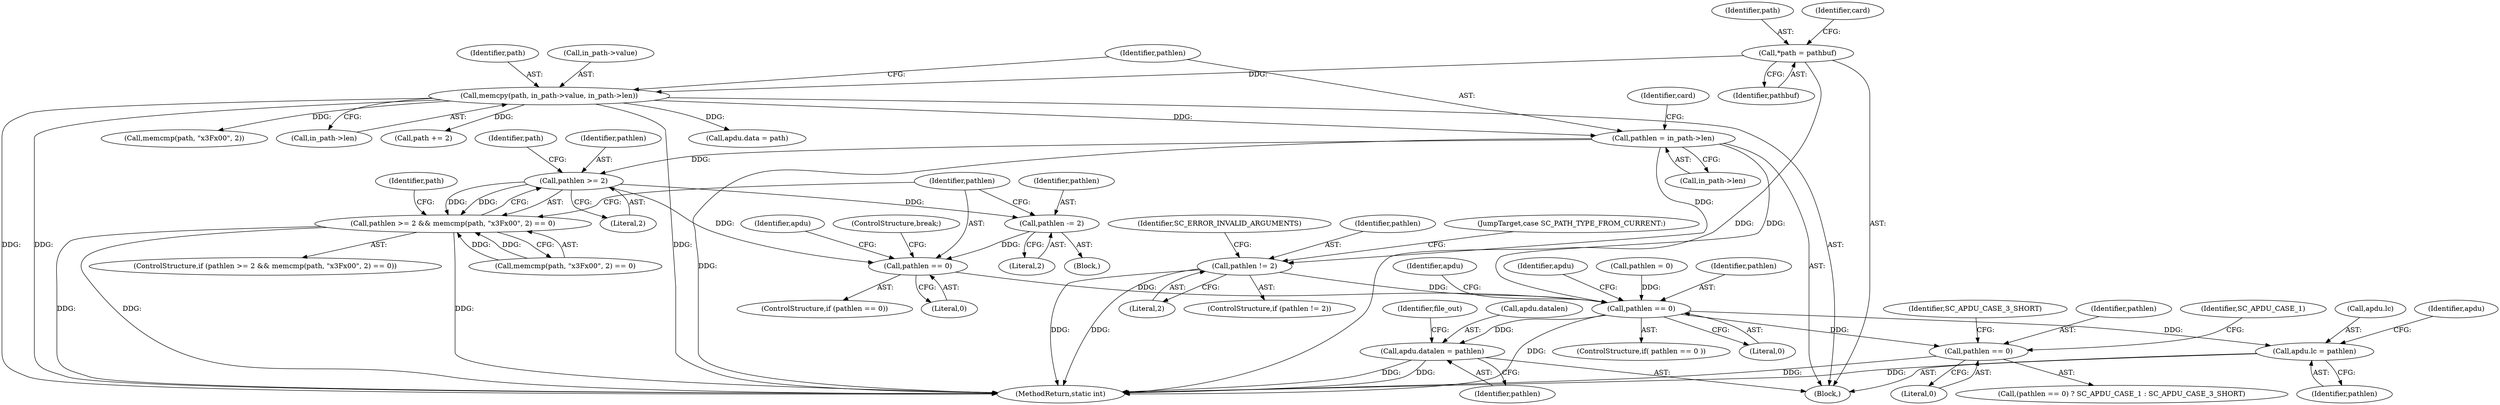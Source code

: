 digraph "0_OpenSC_360e95d45ac4123255a4c796db96337f332160ad#diff-d643a0fa169471dbf2912f4866dc49c5_3@pointer" {
"1000142" [label="(Call,pathlen = in_path->len)"];
"1000134" [label="(Call,memcpy(path, in_path->value, in_path->len))"];
"1000115" [label="(Call,*path = pathbuf)"];
"1000162" [label="(Call,pathlen != 2)"];
"1000231" [label="(Call,pathlen == 0)"];
"1000239" [label="(Call,apdu.lc = pathlen)"];
"1000249" [label="(Call,apdu.datalen = pathlen)"];
"1000297" [label="(Call,pathlen == 0)"];
"1000189" [label="(Call,pathlen >= 2)"];
"1000188" [label="(Call,pathlen >= 2 && memcmp(path, \"\x3F\x00\", 2) == 0)"];
"1000202" [label="(Call,pathlen -= 2)"];
"1000206" [label="(Call,pathlen == 0)"];
"1000116" [label="(Identifier,path)"];
"1000143" [label="(Identifier,pathlen)"];
"1000190" [label="(Identifier,pathlen)"];
"1000161" [label="(ControlStructure,if (pathlen != 2))"];
"1000124" [label="(Identifier,card)"];
"1000299" [label="(Literal,0)"];
"1000241" [label="(Identifier,apdu)"];
"1000194" [label="(Identifier,path)"];
"1000204" [label="(Literal,2)"];
"1000192" [label="(Call,memcmp(path, \"\x3F\x00\", 2) == 0)"];
"1000239" [label="(Call,apdu.lc = pathlen)"];
"1000200" [label="(Identifier,path)"];
"1000134" [label="(Call,memcpy(path, in_path->value, in_path->len))"];
"1000203" [label="(Identifier,pathlen)"];
"1000296" [label="(Call,(pathlen == 0) ? SC_APDU_CASE_1 : SC_APDU_CASE_3_SHORT)"];
"1000166" [label="(Identifier,SC_ERROR_INVALID_ARGUMENTS)"];
"1000115" [label="(Call,*path = pathbuf)"];
"1000253" [label="(Identifier,pathlen)"];
"1000164" [label="(Literal,2)"];
"1000230" [label="(ControlStructure,if( pathlen == 0 ))"];
"1000191" [label="(Literal,2)"];
"1000142" [label="(Call,pathlen = in_path->len)"];
"1000198" [label="(Block,)"];
"1000105" [label="(Block,)"];
"1000162" [label="(Call,pathlen != 2)"];
"1000256" [label="(Identifier,file_out)"];
"1000250" [label="(Call,apdu.datalen)"];
"1000240" [label="(Call,apdu.lc)"];
"1000187" [label="(ControlStructure,if (pathlen >= 2 && memcmp(path, \"\x3F\x00\", 2) == 0))"];
"1000211" [label="(Identifier,apdu)"];
"1000214" [label="(ControlStructure,break;)"];
"1000144" [label="(Call,in_path->len)"];
"1000205" [label="(ControlStructure,if (pathlen == 0))"];
"1000236" [label="(Identifier,apdu)"];
"1000117" [label="(Identifier,pathbuf)"];
"1000244" [label="(Call,apdu.data = path)"];
"1000189" [label="(Call,pathlen >= 2)"];
"1000249" [label="(Call,apdu.datalen = pathlen)"];
"1000233" [label="(Literal,0)"];
"1000301" [label="(Identifier,SC_APDU_CASE_3_SHORT)"];
"1000135" [label="(Identifier,path)"];
"1000231" [label="(Call,pathlen == 0)"];
"1000139" [label="(Call,in_path->len)"];
"1000221" [label="(Call,pathlen = 0)"];
"1000206" [label="(Call,pathlen == 0)"];
"1000298" [label="(Identifier,pathlen)"];
"1000607" [label="(MethodReturn,static int)"];
"1000148" [label="(Identifier,card)"];
"1000163" [label="(Identifier,pathlen)"];
"1000297" [label="(Call,pathlen == 0)"];
"1000300" [label="(Identifier,SC_APDU_CASE_1)"];
"1000243" [label="(Identifier,pathlen)"];
"1000232" [label="(Identifier,pathlen)"];
"1000188" [label="(Call,pathlen >= 2 && memcmp(path, \"\x3F\x00\", 2) == 0)"];
"1000208" [label="(Literal,0)"];
"1000246" [label="(Identifier,apdu)"];
"1000193" [label="(Call,memcmp(path, \"\x3F\x00\", 2))"];
"1000202" [label="(Call,pathlen -= 2)"];
"1000167" [label="(JumpTarget,case SC_PATH_TYPE_FROM_CURRENT:)"];
"1000199" [label="(Call,path += 2)"];
"1000207" [label="(Identifier,pathlen)"];
"1000136" [label="(Call,in_path->value)"];
"1000142" -> "1000105"  [label="AST: "];
"1000142" -> "1000144"  [label="CFG: "];
"1000143" -> "1000142"  [label="AST: "];
"1000144" -> "1000142"  [label="AST: "];
"1000148" -> "1000142"  [label="CFG: "];
"1000142" -> "1000607"  [label="DDG: "];
"1000134" -> "1000142"  [label="DDG: "];
"1000142" -> "1000162"  [label="DDG: "];
"1000142" -> "1000189"  [label="DDG: "];
"1000142" -> "1000231"  [label="DDG: "];
"1000134" -> "1000105"  [label="AST: "];
"1000134" -> "1000139"  [label="CFG: "];
"1000135" -> "1000134"  [label="AST: "];
"1000136" -> "1000134"  [label="AST: "];
"1000139" -> "1000134"  [label="AST: "];
"1000143" -> "1000134"  [label="CFG: "];
"1000134" -> "1000607"  [label="DDG: "];
"1000134" -> "1000607"  [label="DDG: "];
"1000134" -> "1000607"  [label="DDG: "];
"1000115" -> "1000134"  [label="DDG: "];
"1000134" -> "1000193"  [label="DDG: "];
"1000134" -> "1000199"  [label="DDG: "];
"1000134" -> "1000244"  [label="DDG: "];
"1000115" -> "1000105"  [label="AST: "];
"1000115" -> "1000117"  [label="CFG: "];
"1000116" -> "1000115"  [label="AST: "];
"1000117" -> "1000115"  [label="AST: "];
"1000124" -> "1000115"  [label="CFG: "];
"1000115" -> "1000607"  [label="DDG: "];
"1000162" -> "1000161"  [label="AST: "];
"1000162" -> "1000164"  [label="CFG: "];
"1000163" -> "1000162"  [label="AST: "];
"1000164" -> "1000162"  [label="AST: "];
"1000166" -> "1000162"  [label="CFG: "];
"1000167" -> "1000162"  [label="CFG: "];
"1000162" -> "1000607"  [label="DDG: "];
"1000162" -> "1000607"  [label="DDG: "];
"1000162" -> "1000231"  [label="DDG: "];
"1000231" -> "1000230"  [label="AST: "];
"1000231" -> "1000233"  [label="CFG: "];
"1000232" -> "1000231"  [label="AST: "];
"1000233" -> "1000231"  [label="AST: "];
"1000236" -> "1000231"  [label="CFG: "];
"1000241" -> "1000231"  [label="CFG: "];
"1000231" -> "1000607"  [label="DDG: "];
"1000221" -> "1000231"  [label="DDG: "];
"1000206" -> "1000231"  [label="DDG: "];
"1000231" -> "1000239"  [label="DDG: "];
"1000231" -> "1000249"  [label="DDG: "];
"1000231" -> "1000297"  [label="DDG: "];
"1000239" -> "1000105"  [label="AST: "];
"1000239" -> "1000243"  [label="CFG: "];
"1000240" -> "1000239"  [label="AST: "];
"1000243" -> "1000239"  [label="AST: "];
"1000246" -> "1000239"  [label="CFG: "];
"1000239" -> "1000607"  [label="DDG: "];
"1000249" -> "1000105"  [label="AST: "];
"1000249" -> "1000253"  [label="CFG: "];
"1000250" -> "1000249"  [label="AST: "];
"1000253" -> "1000249"  [label="AST: "];
"1000256" -> "1000249"  [label="CFG: "];
"1000249" -> "1000607"  [label="DDG: "];
"1000249" -> "1000607"  [label="DDG: "];
"1000297" -> "1000296"  [label="AST: "];
"1000297" -> "1000299"  [label="CFG: "];
"1000298" -> "1000297"  [label="AST: "];
"1000299" -> "1000297"  [label="AST: "];
"1000300" -> "1000297"  [label="CFG: "];
"1000301" -> "1000297"  [label="CFG: "];
"1000297" -> "1000607"  [label="DDG: "];
"1000189" -> "1000188"  [label="AST: "];
"1000189" -> "1000191"  [label="CFG: "];
"1000190" -> "1000189"  [label="AST: "];
"1000191" -> "1000189"  [label="AST: "];
"1000194" -> "1000189"  [label="CFG: "];
"1000188" -> "1000189"  [label="CFG: "];
"1000189" -> "1000188"  [label="DDG: "];
"1000189" -> "1000188"  [label="DDG: "];
"1000189" -> "1000202"  [label="DDG: "];
"1000189" -> "1000206"  [label="DDG: "];
"1000188" -> "1000187"  [label="AST: "];
"1000188" -> "1000192"  [label="CFG: "];
"1000192" -> "1000188"  [label="AST: "];
"1000200" -> "1000188"  [label="CFG: "];
"1000207" -> "1000188"  [label="CFG: "];
"1000188" -> "1000607"  [label="DDG: "];
"1000188" -> "1000607"  [label="DDG: "];
"1000188" -> "1000607"  [label="DDG: "];
"1000192" -> "1000188"  [label="DDG: "];
"1000192" -> "1000188"  [label="DDG: "];
"1000202" -> "1000198"  [label="AST: "];
"1000202" -> "1000204"  [label="CFG: "];
"1000203" -> "1000202"  [label="AST: "];
"1000204" -> "1000202"  [label="AST: "];
"1000207" -> "1000202"  [label="CFG: "];
"1000202" -> "1000206"  [label="DDG: "];
"1000206" -> "1000205"  [label="AST: "];
"1000206" -> "1000208"  [label="CFG: "];
"1000207" -> "1000206"  [label="AST: "];
"1000208" -> "1000206"  [label="AST: "];
"1000211" -> "1000206"  [label="CFG: "];
"1000214" -> "1000206"  [label="CFG: "];
}
